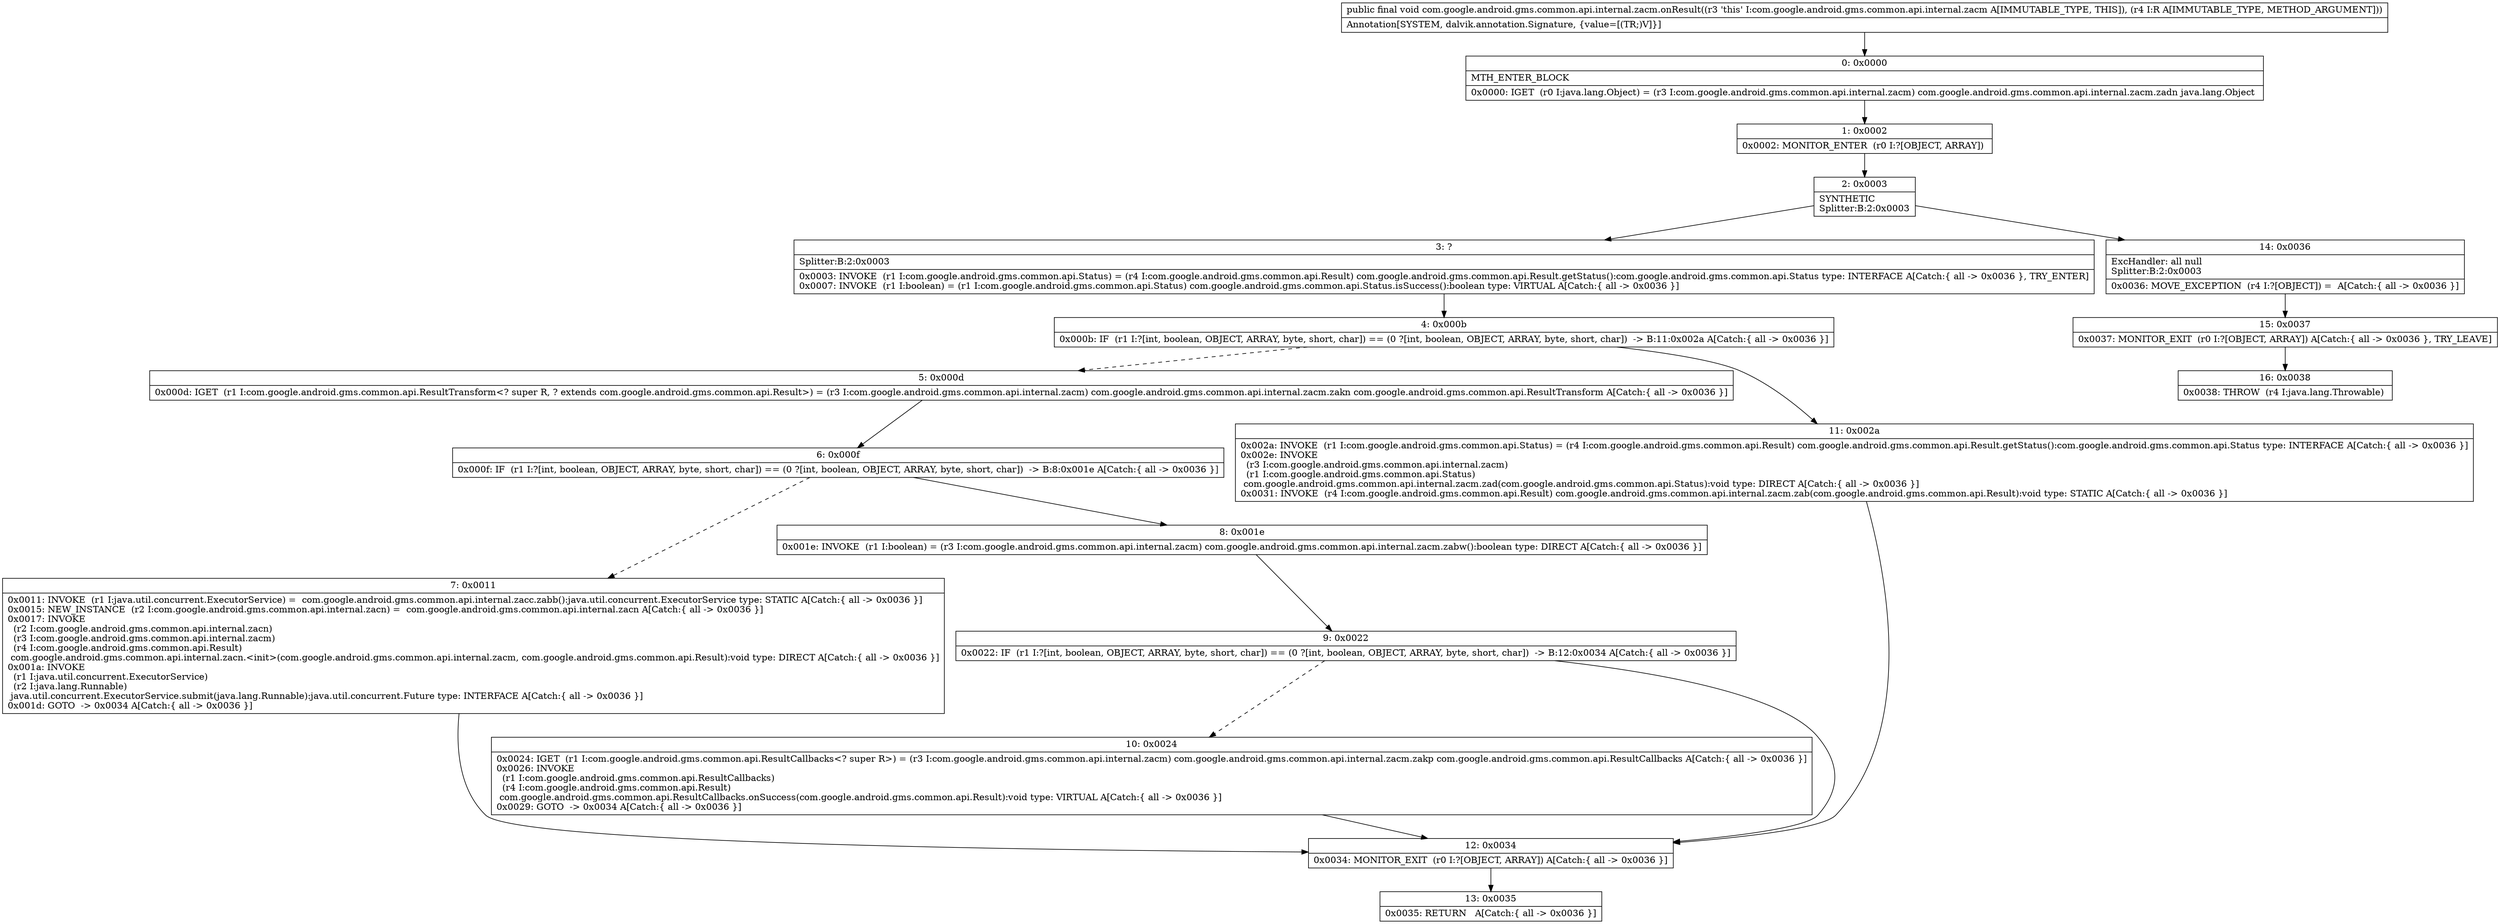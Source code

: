 digraph "CFG forcom.google.android.gms.common.api.internal.zacm.onResult(Lcom\/google\/android\/gms\/common\/api\/Result;)V" {
Node_0 [shape=record,label="{0\:\ 0x0000|MTH_ENTER_BLOCK\l|0x0000: IGET  (r0 I:java.lang.Object) = (r3 I:com.google.android.gms.common.api.internal.zacm) com.google.android.gms.common.api.internal.zacm.zadn java.lang.Object \l}"];
Node_1 [shape=record,label="{1\:\ 0x0002|0x0002: MONITOR_ENTER  (r0 I:?[OBJECT, ARRAY]) \l}"];
Node_2 [shape=record,label="{2\:\ 0x0003|SYNTHETIC\lSplitter:B:2:0x0003\l}"];
Node_3 [shape=record,label="{3\:\ ?|Splitter:B:2:0x0003\l|0x0003: INVOKE  (r1 I:com.google.android.gms.common.api.Status) = (r4 I:com.google.android.gms.common.api.Result) com.google.android.gms.common.api.Result.getStatus():com.google.android.gms.common.api.Status type: INTERFACE A[Catch:\{ all \-\> 0x0036 \}, TRY_ENTER]\l0x0007: INVOKE  (r1 I:boolean) = (r1 I:com.google.android.gms.common.api.Status) com.google.android.gms.common.api.Status.isSuccess():boolean type: VIRTUAL A[Catch:\{ all \-\> 0x0036 \}]\l}"];
Node_4 [shape=record,label="{4\:\ 0x000b|0x000b: IF  (r1 I:?[int, boolean, OBJECT, ARRAY, byte, short, char]) == (0 ?[int, boolean, OBJECT, ARRAY, byte, short, char])  \-\> B:11:0x002a A[Catch:\{ all \-\> 0x0036 \}]\l}"];
Node_5 [shape=record,label="{5\:\ 0x000d|0x000d: IGET  (r1 I:com.google.android.gms.common.api.ResultTransform\<? super R, ? extends com.google.android.gms.common.api.Result\>) = (r3 I:com.google.android.gms.common.api.internal.zacm) com.google.android.gms.common.api.internal.zacm.zakn com.google.android.gms.common.api.ResultTransform A[Catch:\{ all \-\> 0x0036 \}]\l}"];
Node_6 [shape=record,label="{6\:\ 0x000f|0x000f: IF  (r1 I:?[int, boolean, OBJECT, ARRAY, byte, short, char]) == (0 ?[int, boolean, OBJECT, ARRAY, byte, short, char])  \-\> B:8:0x001e A[Catch:\{ all \-\> 0x0036 \}]\l}"];
Node_7 [shape=record,label="{7\:\ 0x0011|0x0011: INVOKE  (r1 I:java.util.concurrent.ExecutorService) =  com.google.android.gms.common.api.internal.zacc.zabb():java.util.concurrent.ExecutorService type: STATIC A[Catch:\{ all \-\> 0x0036 \}]\l0x0015: NEW_INSTANCE  (r2 I:com.google.android.gms.common.api.internal.zacn) =  com.google.android.gms.common.api.internal.zacn A[Catch:\{ all \-\> 0x0036 \}]\l0x0017: INVOKE  \l  (r2 I:com.google.android.gms.common.api.internal.zacn)\l  (r3 I:com.google.android.gms.common.api.internal.zacm)\l  (r4 I:com.google.android.gms.common.api.Result)\l com.google.android.gms.common.api.internal.zacn.\<init\>(com.google.android.gms.common.api.internal.zacm, com.google.android.gms.common.api.Result):void type: DIRECT A[Catch:\{ all \-\> 0x0036 \}]\l0x001a: INVOKE  \l  (r1 I:java.util.concurrent.ExecutorService)\l  (r2 I:java.lang.Runnable)\l java.util.concurrent.ExecutorService.submit(java.lang.Runnable):java.util.concurrent.Future type: INTERFACE A[Catch:\{ all \-\> 0x0036 \}]\l0x001d: GOTO  \-\> 0x0034 A[Catch:\{ all \-\> 0x0036 \}]\l}"];
Node_8 [shape=record,label="{8\:\ 0x001e|0x001e: INVOKE  (r1 I:boolean) = (r3 I:com.google.android.gms.common.api.internal.zacm) com.google.android.gms.common.api.internal.zacm.zabw():boolean type: DIRECT A[Catch:\{ all \-\> 0x0036 \}]\l}"];
Node_9 [shape=record,label="{9\:\ 0x0022|0x0022: IF  (r1 I:?[int, boolean, OBJECT, ARRAY, byte, short, char]) == (0 ?[int, boolean, OBJECT, ARRAY, byte, short, char])  \-\> B:12:0x0034 A[Catch:\{ all \-\> 0x0036 \}]\l}"];
Node_10 [shape=record,label="{10\:\ 0x0024|0x0024: IGET  (r1 I:com.google.android.gms.common.api.ResultCallbacks\<? super R\>) = (r3 I:com.google.android.gms.common.api.internal.zacm) com.google.android.gms.common.api.internal.zacm.zakp com.google.android.gms.common.api.ResultCallbacks A[Catch:\{ all \-\> 0x0036 \}]\l0x0026: INVOKE  \l  (r1 I:com.google.android.gms.common.api.ResultCallbacks)\l  (r4 I:com.google.android.gms.common.api.Result)\l com.google.android.gms.common.api.ResultCallbacks.onSuccess(com.google.android.gms.common.api.Result):void type: VIRTUAL A[Catch:\{ all \-\> 0x0036 \}]\l0x0029: GOTO  \-\> 0x0034 A[Catch:\{ all \-\> 0x0036 \}]\l}"];
Node_11 [shape=record,label="{11\:\ 0x002a|0x002a: INVOKE  (r1 I:com.google.android.gms.common.api.Status) = (r4 I:com.google.android.gms.common.api.Result) com.google.android.gms.common.api.Result.getStatus():com.google.android.gms.common.api.Status type: INTERFACE A[Catch:\{ all \-\> 0x0036 \}]\l0x002e: INVOKE  \l  (r3 I:com.google.android.gms.common.api.internal.zacm)\l  (r1 I:com.google.android.gms.common.api.Status)\l com.google.android.gms.common.api.internal.zacm.zad(com.google.android.gms.common.api.Status):void type: DIRECT A[Catch:\{ all \-\> 0x0036 \}]\l0x0031: INVOKE  (r4 I:com.google.android.gms.common.api.Result) com.google.android.gms.common.api.internal.zacm.zab(com.google.android.gms.common.api.Result):void type: STATIC A[Catch:\{ all \-\> 0x0036 \}]\l}"];
Node_12 [shape=record,label="{12\:\ 0x0034|0x0034: MONITOR_EXIT  (r0 I:?[OBJECT, ARRAY]) A[Catch:\{ all \-\> 0x0036 \}]\l}"];
Node_13 [shape=record,label="{13\:\ 0x0035|0x0035: RETURN   A[Catch:\{ all \-\> 0x0036 \}]\l}"];
Node_14 [shape=record,label="{14\:\ 0x0036|ExcHandler: all null\lSplitter:B:2:0x0003\l|0x0036: MOVE_EXCEPTION  (r4 I:?[OBJECT]) =  A[Catch:\{ all \-\> 0x0036 \}]\l}"];
Node_15 [shape=record,label="{15\:\ 0x0037|0x0037: MONITOR_EXIT  (r0 I:?[OBJECT, ARRAY]) A[Catch:\{ all \-\> 0x0036 \}, TRY_LEAVE]\l}"];
Node_16 [shape=record,label="{16\:\ 0x0038|0x0038: THROW  (r4 I:java.lang.Throwable) \l}"];
MethodNode[shape=record,label="{public final void com.google.android.gms.common.api.internal.zacm.onResult((r3 'this' I:com.google.android.gms.common.api.internal.zacm A[IMMUTABLE_TYPE, THIS]), (r4 I:R A[IMMUTABLE_TYPE, METHOD_ARGUMENT]))  | Annotation[SYSTEM, dalvik.annotation.Signature, \{value=[(TR;)V]\}]\l}"];
MethodNode -> Node_0;
Node_0 -> Node_1;
Node_1 -> Node_2;
Node_2 -> Node_3;
Node_2 -> Node_14;
Node_3 -> Node_4;
Node_4 -> Node_5[style=dashed];
Node_4 -> Node_11;
Node_5 -> Node_6;
Node_6 -> Node_7[style=dashed];
Node_6 -> Node_8;
Node_7 -> Node_12;
Node_8 -> Node_9;
Node_9 -> Node_10[style=dashed];
Node_9 -> Node_12;
Node_10 -> Node_12;
Node_11 -> Node_12;
Node_12 -> Node_13;
Node_14 -> Node_15;
Node_15 -> Node_16;
}

